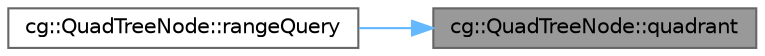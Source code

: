 digraph "cg::QuadTreeNode::quadrant"
{
 // LATEX_PDF_SIZE
  bgcolor="transparent";
  edge [fontname=Helvetica,fontsize=10,labelfontname=Helvetica,labelfontsize=10];
  node [fontname=Helvetica,fontsize=10,shape=box,height=0.2,width=0.4];
  rankdir="RL";
  Node1 [id="Node000001",label="cg::QuadTreeNode::quadrant",height=0.2,width=0.4,color="gray40", fillcolor="grey60", style="filled", fontcolor="black",tooltip=" "];
  Node1 -> Node2 [id="edge1_Node000001_Node000002",dir="back",color="steelblue1",style="solid",tooltip=" "];
  Node2 [id="Node000002",label="cg::QuadTreeNode::rangeQuery",height=0.2,width=0.4,color="grey40", fillcolor="white", style="filled",URL="$classcg_1_1_quad_tree_node.html#abc400052bb8cf58b2ed7c24285d5be19",tooltip=" "];
}
